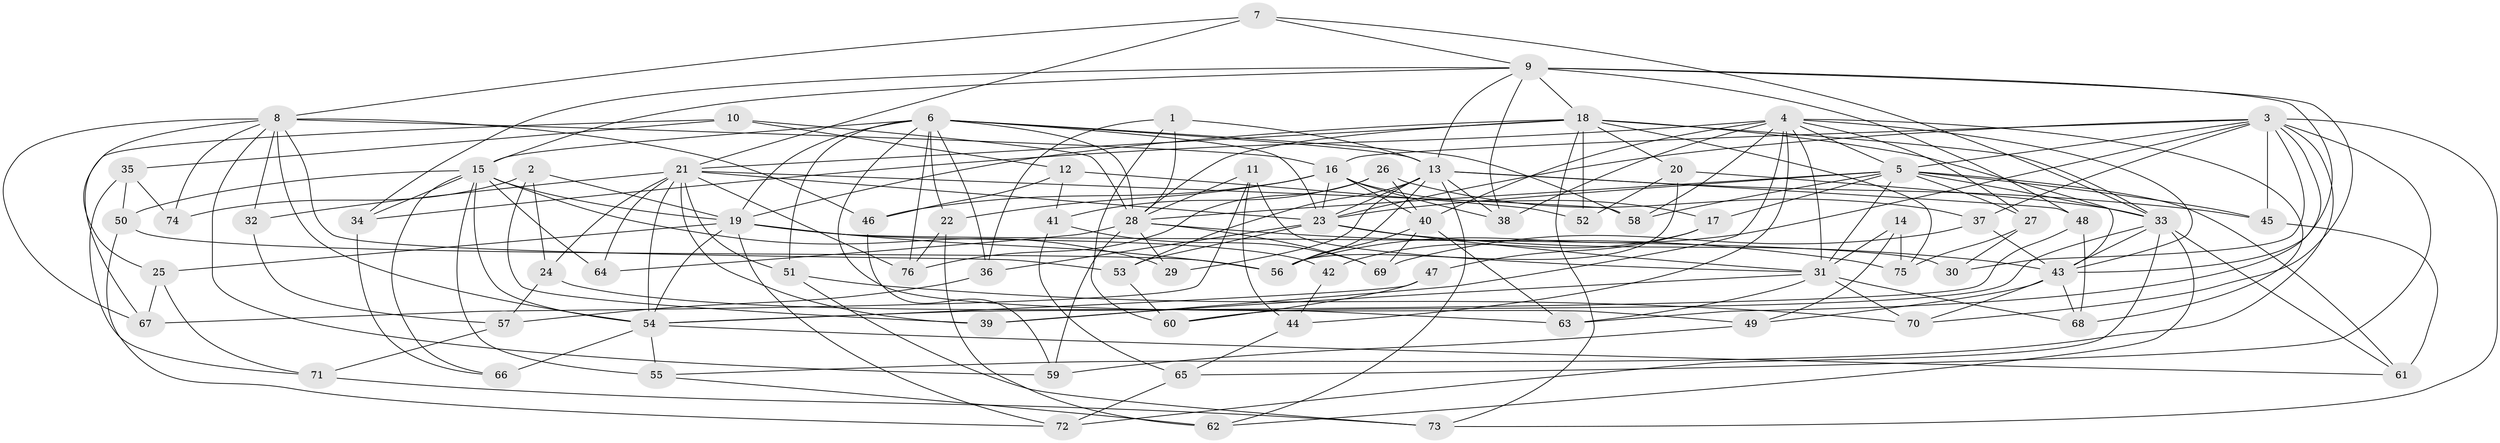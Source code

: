 // original degree distribution, {4: 1.0}
// Generated by graph-tools (version 1.1) at 2025/37/03/09/25 02:37:49]
// undirected, 76 vertices, 203 edges
graph export_dot {
graph [start="1"]
  node [color=gray90,style=filled];
  1;
  2;
  3;
  4;
  5;
  6;
  7;
  8;
  9;
  10;
  11;
  12;
  13;
  14;
  15;
  16;
  17;
  18;
  19;
  20;
  21;
  22;
  23;
  24;
  25;
  26;
  27;
  28;
  29;
  30;
  31;
  32;
  33;
  34;
  35;
  36;
  37;
  38;
  39;
  40;
  41;
  42;
  43;
  44;
  45;
  46;
  47;
  48;
  49;
  50;
  51;
  52;
  53;
  54;
  55;
  56;
  57;
  58;
  59;
  60;
  61;
  62;
  63;
  64;
  65;
  66;
  67;
  68;
  69;
  70;
  71;
  72;
  73;
  74;
  75;
  76;
  1 -- 13 [weight=1.0];
  1 -- 28 [weight=1.0];
  1 -- 36 [weight=1.0];
  1 -- 60 [weight=1.0];
  2 -- 19 [weight=1.0];
  2 -- 24 [weight=1.0];
  2 -- 39 [weight=1.0];
  2 -- 74 [weight=1.0];
  3 -- 5 [weight=1.0];
  3 -- 16 [weight=2.0];
  3 -- 23 [weight=1.0];
  3 -- 30 [weight=1.0];
  3 -- 37 [weight=1.0];
  3 -- 45 [weight=1.0];
  3 -- 55 [weight=1.0];
  3 -- 56 [weight=1.0];
  3 -- 63 [weight=1.0];
  3 -- 65 [weight=1.0];
  3 -- 73 [weight=1.0];
  4 -- 5 [weight=1.0];
  4 -- 27 [weight=1.0];
  4 -- 31 [weight=1.0];
  4 -- 34 [weight=1.0];
  4 -- 38 [weight=1.0];
  4 -- 39 [weight=1.0];
  4 -- 40 [weight=2.0];
  4 -- 43 [weight=1.0];
  4 -- 44 [weight=1.0];
  4 -- 58 [weight=1.0];
  4 -- 68 [weight=1.0];
  5 -- 17 [weight=1.0];
  5 -- 23 [weight=1.0];
  5 -- 27 [weight=1.0];
  5 -- 28 [weight=1.0];
  5 -- 31 [weight=1.0];
  5 -- 33 [weight=2.0];
  5 -- 45 [weight=1.0];
  5 -- 58 [weight=1.0];
  5 -- 61 [weight=1.0];
  6 -- 13 [weight=1.0];
  6 -- 15 [weight=1.0];
  6 -- 19 [weight=1.0];
  6 -- 22 [weight=1.0];
  6 -- 23 [weight=1.0];
  6 -- 28 [weight=2.0];
  6 -- 36 [weight=1.0];
  6 -- 49 [weight=1.0];
  6 -- 51 [weight=1.0];
  6 -- 58 [weight=1.0];
  6 -- 76 [weight=1.0];
  7 -- 8 [weight=1.0];
  7 -- 9 [weight=1.0];
  7 -- 21 [weight=1.0];
  7 -- 33 [weight=1.0];
  8 -- 16 [weight=1.0];
  8 -- 25 [weight=1.0];
  8 -- 32 [weight=1.0];
  8 -- 46 [weight=1.0];
  8 -- 53 [weight=1.0];
  8 -- 54 [weight=2.0];
  8 -- 59 [weight=1.0];
  8 -- 67 [weight=1.0];
  8 -- 74 [weight=2.0];
  9 -- 13 [weight=2.0];
  9 -- 15 [weight=1.0];
  9 -- 18 [weight=1.0];
  9 -- 34 [weight=1.0];
  9 -- 38 [weight=1.0];
  9 -- 43 [weight=1.0];
  9 -- 48 [weight=3.0];
  9 -- 70 [weight=1.0];
  10 -- 12 [weight=1.0];
  10 -- 28 [weight=1.0];
  10 -- 35 [weight=1.0];
  10 -- 67 [weight=1.0];
  11 -- 28 [weight=1.0];
  11 -- 31 [weight=1.0];
  11 -- 44 [weight=1.0];
  11 -- 67 [weight=1.0];
  12 -- 41 [weight=1.0];
  12 -- 46 [weight=1.0];
  12 -- 52 [weight=1.0];
  13 -- 23 [weight=1.0];
  13 -- 29 [weight=1.0];
  13 -- 38 [weight=1.0];
  13 -- 45 [weight=1.0];
  13 -- 48 [weight=1.0];
  13 -- 53 [weight=1.0];
  13 -- 56 [weight=1.0];
  13 -- 62 [weight=1.0];
  14 -- 31 [weight=2.0];
  14 -- 49 [weight=1.0];
  14 -- 75 [weight=1.0];
  15 -- 19 [weight=1.0];
  15 -- 29 [weight=2.0];
  15 -- 34 [weight=1.0];
  15 -- 50 [weight=1.0];
  15 -- 54 [weight=1.0];
  15 -- 55 [weight=1.0];
  15 -- 64 [weight=2.0];
  15 -- 66 [weight=1.0];
  16 -- 17 [weight=1.0];
  16 -- 22 [weight=1.0];
  16 -- 23 [weight=1.0];
  16 -- 38 [weight=1.0];
  16 -- 40 [weight=2.0];
  16 -- 46 [weight=1.0];
  17 -- 42 [weight=1.0];
  17 -- 47 [weight=1.0];
  18 -- 19 [weight=1.0];
  18 -- 20 [weight=1.0];
  18 -- 21 [weight=1.0];
  18 -- 28 [weight=1.0];
  18 -- 33 [weight=1.0];
  18 -- 43 [weight=2.0];
  18 -- 52 [weight=2.0];
  18 -- 73 [weight=1.0];
  18 -- 75 [weight=1.0];
  19 -- 25 [weight=1.0];
  19 -- 30 [weight=2.0];
  19 -- 42 [weight=2.0];
  19 -- 54 [weight=1.0];
  19 -- 56 [weight=1.0];
  19 -- 72 [weight=1.0];
  20 -- 33 [weight=1.0];
  20 -- 52 [weight=1.0];
  20 -- 56 [weight=1.0];
  21 -- 23 [weight=1.0];
  21 -- 24 [weight=1.0];
  21 -- 32 [weight=2.0];
  21 -- 39 [weight=1.0];
  21 -- 51 [weight=1.0];
  21 -- 54 [weight=1.0];
  21 -- 58 [weight=1.0];
  21 -- 64 [weight=1.0];
  21 -- 76 [weight=1.0];
  22 -- 62 [weight=1.0];
  22 -- 76 [weight=1.0];
  23 -- 31 [weight=1.0];
  23 -- 36 [weight=1.0];
  23 -- 43 [weight=1.0];
  23 -- 53 [weight=1.0];
  24 -- 57 [weight=1.0];
  24 -- 63 [weight=1.0];
  25 -- 67 [weight=1.0];
  25 -- 71 [weight=1.0];
  26 -- 37 [weight=1.0];
  26 -- 40 [weight=1.0];
  26 -- 41 [weight=1.0];
  26 -- 76 [weight=1.0];
  27 -- 30 [weight=1.0];
  27 -- 75 [weight=1.0];
  28 -- 29 [weight=1.0];
  28 -- 59 [weight=1.0];
  28 -- 64 [weight=1.0];
  28 -- 69 [weight=1.0];
  28 -- 75 [weight=1.0];
  31 -- 39 [weight=1.0];
  31 -- 63 [weight=1.0];
  31 -- 68 [weight=1.0];
  31 -- 70 [weight=1.0];
  32 -- 57 [weight=1.0];
  33 -- 43 [weight=1.0];
  33 -- 60 [weight=1.0];
  33 -- 61 [weight=1.0];
  33 -- 62 [weight=1.0];
  33 -- 72 [weight=1.0];
  34 -- 66 [weight=1.0];
  35 -- 50 [weight=1.0];
  35 -- 71 [weight=1.0];
  35 -- 74 [weight=1.0];
  36 -- 57 [weight=1.0];
  37 -- 43 [weight=1.0];
  37 -- 69 [weight=1.0];
  40 -- 56 [weight=1.0];
  40 -- 63 [weight=1.0];
  40 -- 69 [weight=1.0];
  41 -- 65 [weight=1.0];
  41 -- 69 [weight=1.0];
  42 -- 44 [weight=1.0];
  43 -- 49 [weight=1.0];
  43 -- 68 [weight=1.0];
  43 -- 70 [weight=1.0];
  44 -- 65 [weight=1.0];
  45 -- 61 [weight=1.0];
  46 -- 59 [weight=1.0];
  47 -- 54 [weight=2.0];
  47 -- 60 [weight=1.0];
  48 -- 54 [weight=1.0];
  48 -- 68 [weight=1.0];
  49 -- 59 [weight=1.0];
  50 -- 56 [weight=1.0];
  50 -- 72 [weight=1.0];
  51 -- 70 [weight=1.0];
  51 -- 73 [weight=1.0];
  53 -- 60 [weight=1.0];
  54 -- 55 [weight=1.0];
  54 -- 61 [weight=1.0];
  54 -- 66 [weight=2.0];
  55 -- 62 [weight=1.0];
  57 -- 71 [weight=1.0];
  65 -- 72 [weight=1.0];
  71 -- 73 [weight=1.0];
}
